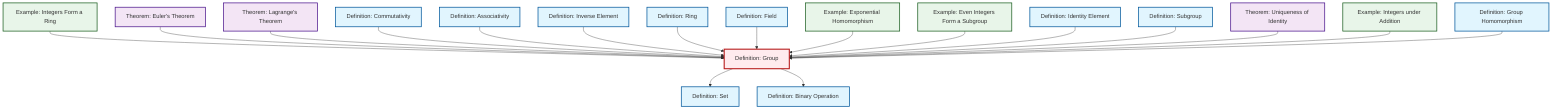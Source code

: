 graph TD
    classDef definition fill:#e1f5fe,stroke:#01579b,stroke-width:2px
    classDef theorem fill:#f3e5f5,stroke:#4a148c,stroke-width:2px
    classDef axiom fill:#fff3e0,stroke:#e65100,stroke-width:2px
    classDef example fill:#e8f5e9,stroke:#1b5e20,stroke-width:2px
    classDef current fill:#ffebee,stroke:#b71c1c,stroke-width:3px
    def-homomorphism["Definition: Group Homomorphism"]:::definition
    def-ring["Definition: Ring"]:::definition
    ex-integers-addition["Example: Integers under Addition"]:::example
    thm-unique-identity["Theorem: Uniqueness of Identity"]:::theorem
    def-identity-element["Definition: Identity Element"]:::definition
    def-field["Definition: Field"]:::definition
    def-binary-operation["Definition: Binary Operation"]:::definition
    thm-lagrange["Theorem: Lagrange's Theorem"]:::theorem
    ex-exponential-homomorphism["Example: Exponential Homomorphism"]:::example
    ex-even-integers-subgroup["Example: Even Integers Form a Subgroup"]:::example
    ex-integers-ring["Example: Integers Form a Ring"]:::example
    thm-euler["Theorem: Euler's Theorem"]:::theorem
    def-set["Definition: Set"]:::definition
    def-associativity["Definition: Associativity"]:::definition
    def-commutativity["Definition: Commutativity"]:::definition
    def-subgroup["Definition: Subgroup"]:::definition
    def-group["Definition: Group"]:::definition
    def-inverse-element["Definition: Inverse Element"]:::definition
    ex-integers-ring --> def-group
    thm-euler --> def-group
    thm-lagrange --> def-group
    def-commutativity --> def-group
    def-associativity --> def-group
    def-inverse-element --> def-group
    def-ring --> def-group
    def-field --> def-group
    ex-exponential-homomorphism --> def-group
    def-group --> def-set
    ex-even-integers-subgroup --> def-group
    def-identity-element --> def-group
    def-subgroup --> def-group
    thm-unique-identity --> def-group
    def-group --> def-binary-operation
    ex-integers-addition --> def-group
    def-homomorphism --> def-group
    class def-group current